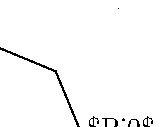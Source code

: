 beginfig(0)

draw for d:=0 upto 7: cm*dir(45d)-- endfor cycle;

label.rt("$P_0$", cm*right);

draw (-1.5cm, -1.5cm) withpen nullpen withcolor black;
draw (1.5cm, 1.5cm) withpen nullpen withcolor black;

endfig
